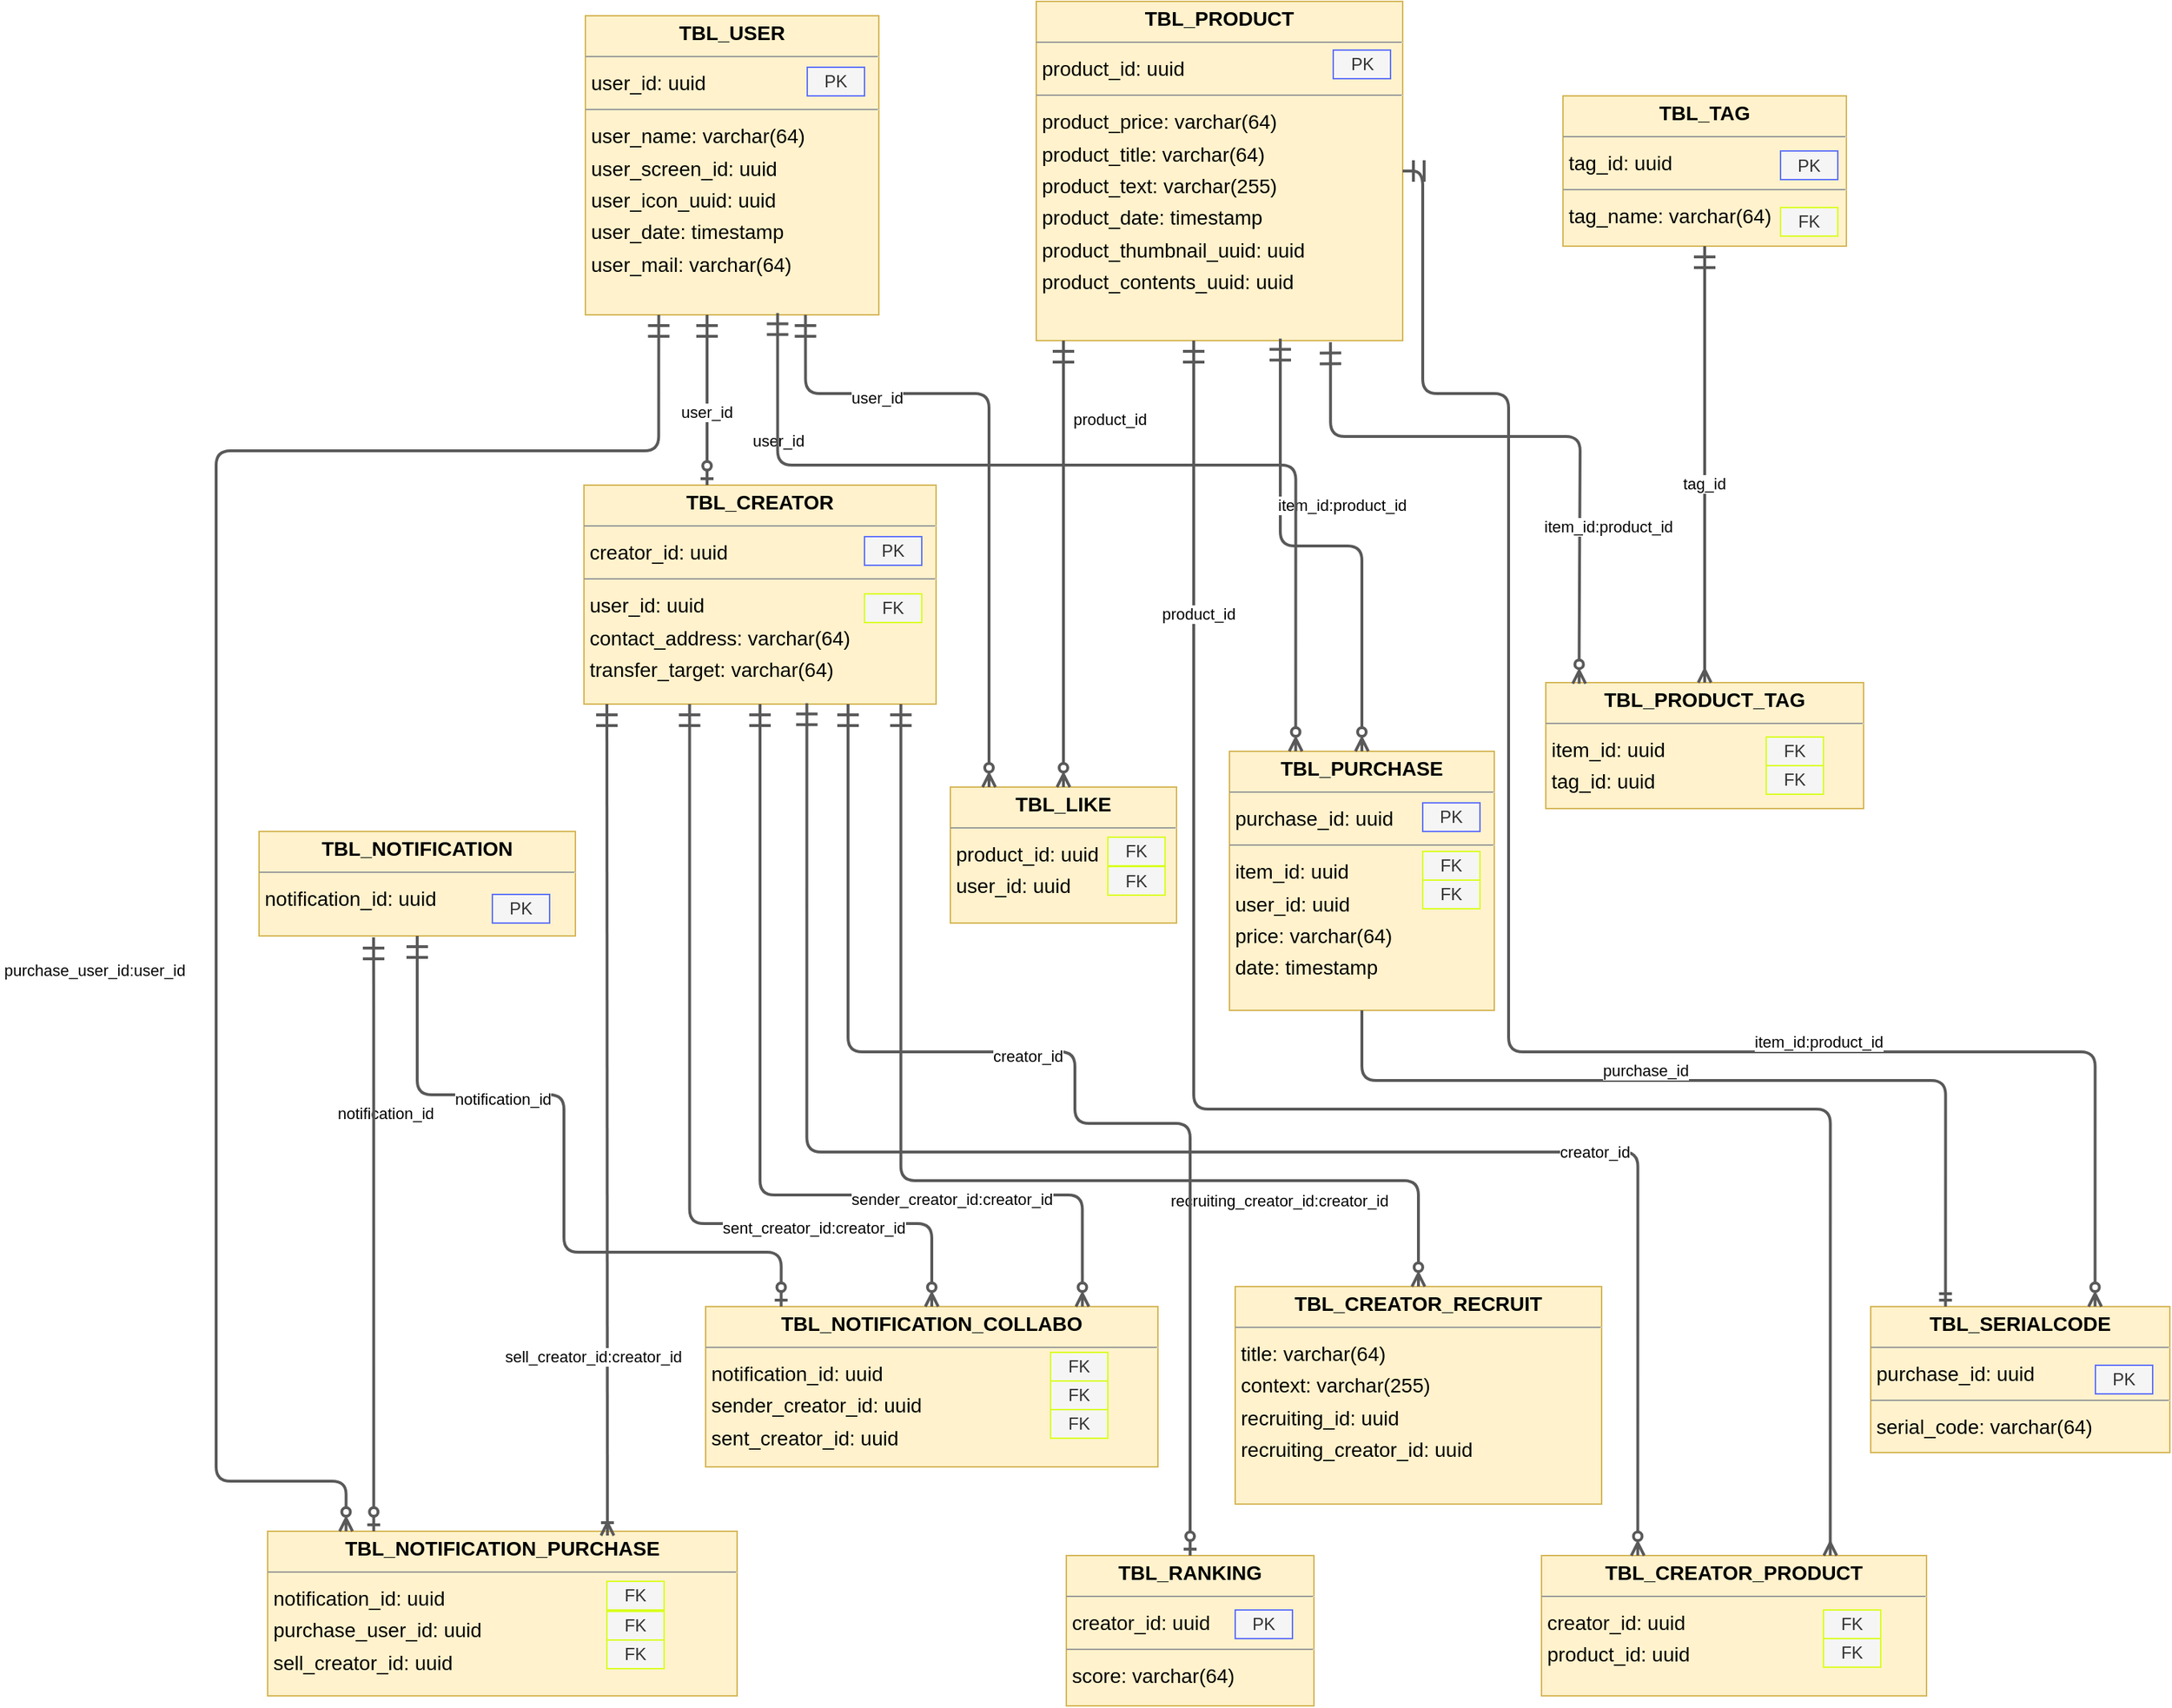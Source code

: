 <mxfile version="24.7.15">
  <diagram id="NGCb3gMb2G4KIHyLypqU" name="ページ1">
    <mxGraphModel dx="2395" dy="1395" grid="1" gridSize="10" guides="1" tooltips="1" connect="1" arrows="1" fold="1" page="0" pageScale="1" pageWidth="827" pageHeight="1169" background="none" math="0" shadow="0">
      <root>
        <mxCell id="0" />
        <mxCell id="1" parent="0" />
        <mxCell id="node12" value="&lt;p style=&quot;margin:0px;margin-top:4px;text-align:center;&quot;&gt;&lt;b&gt;TBL_CREATOR&lt;/b&gt;&lt;/p&gt;&lt;hr size=&quot;1&quot;/&gt;&lt;p style=&quot;margin:0 0 0 4px;line-height:1.6;&quot;&gt; creator_id: uuid&lt;/p&gt;&lt;hr size=&quot;1&quot;/&gt;&lt;p style=&quot;margin:0 0 0 4px;line-height:1.6;&quot;&gt; user_id: uuid&lt;br/&gt; contact_address: varchar(64)&lt;br/&gt; transfer_target: varchar(64)&lt;/p&gt;" style="verticalAlign=top;align=left;overflow=fill;fontSize=14;fontFamily=Helvetica;html=1;rounded=0;shadow=0;comic=0;labelBackgroundColor=none;strokeWidth=1;fillColor=#fff2cc;strokeColor=#d6b656;" parent="1" vertex="1">
          <mxGeometry x="64" y="224" width="246" height="153" as="geometry" />
        </mxCell>
        <mxCell id="node11" value="&lt;p style=&quot;margin:0px;margin-top:4px;text-align:center;&quot;&gt;&lt;b&gt;TBL_CREATOR_PRODUCT&lt;/b&gt;&lt;/p&gt;&lt;hr size=&quot;1&quot;/&gt;&lt;p style=&quot;margin:0 0 0 4px;line-height:1.6;&quot;&gt; creator_id: uuid&lt;br/&gt; product_id: uuid&lt;/p&gt;" style="verticalAlign=top;align=left;overflow=fill;fontSize=14;fontFamily=Helvetica;html=1;rounded=0;shadow=0;comic=0;labelBackgroundColor=none;strokeWidth=1;fillColor=#fff2cc;strokeColor=#d6b656;" parent="1" vertex="1">
          <mxGeometry x="733" y="972" width="269" height="98" as="geometry" />
        </mxCell>
        <mxCell id="node9" value="&lt;p style=&quot;margin:0px;margin-top:4px;text-align:center;&quot;&gt;&lt;b&gt;TBL_CREATOR_RECRUIT&lt;/b&gt;&lt;/p&gt;&lt;hr size=&quot;1&quot;/&gt;&lt;p style=&quot;margin:0 0 0 4px;line-height:1.6;&quot;&gt; title: varchar(64)&lt;br/&gt; context: varchar(255)&lt;br/&gt; recruiting_id: uuid&lt;br/&gt; recruiting_creator_id: uuid&lt;/p&gt;" style="verticalAlign=top;align=left;overflow=fill;fontSize=14;fontFamily=Helvetica;html=1;rounded=0;shadow=0;comic=0;labelBackgroundColor=none;strokeWidth=1;fillColor=#fff2cc;strokeColor=#d6b656;" parent="1" vertex="1">
          <mxGeometry x="519" y="784" width="256" height="152" as="geometry" />
        </mxCell>
        <mxCell id="node6" value="&lt;p style=&quot;margin:0px;margin-top:4px;text-align:center;&quot;&gt;&lt;b&gt;TBL_LIKE&lt;/b&gt;&lt;/p&gt;&lt;hr size=&quot;1&quot;/&gt;&lt;p style=&quot;margin:0 0 0 4px;line-height:1.6;&quot;&gt; product_id: uuid&lt;br/&gt; user_id: uuid&lt;/p&gt;" style="verticalAlign=top;align=left;overflow=fill;fontSize=14;fontFamily=Helvetica;html=1;rounded=0;shadow=0;comic=0;labelBackgroundColor=none;strokeWidth=1;fillColor=#fff2cc;strokeColor=#d6b656;" parent="1" vertex="1">
          <mxGeometry x="320" y="435" width="158" height="95" as="geometry" />
        </mxCell>
        <mxCell id="node5" value="&lt;p style=&quot;margin:0px;margin-top:4px;text-align:center;&quot;&gt;&lt;b&gt;TBL_NOTIFICATION&lt;/b&gt;&lt;/p&gt;&lt;hr size=&quot;1&quot;/&gt;&lt;p style=&quot;margin:0 0 0 4px;line-height:1.6;&quot;&gt; notification_id: uuid&lt;/p&gt;" style="verticalAlign=top;align=left;overflow=fill;fontSize=14;fontFamily=Helvetica;html=1;rounded=0;shadow=0;comic=0;labelBackgroundColor=none;strokeWidth=1;fillColor=#fff2cc;strokeColor=#d6b656;" parent="1" vertex="1">
          <mxGeometry x="-163" y="466" width="221" height="73" as="geometry" />
        </mxCell>
        <mxCell id="node4" value="&lt;p style=&quot;margin:0px;margin-top:4px;text-align:center;&quot;&gt;&lt;b&gt;TBL_NOTIFICATION_COLLABO&lt;/b&gt;&lt;/p&gt;&lt;hr size=&quot;1&quot;&gt;&lt;p style=&quot;margin:0 0 0 4px;line-height:1.6;&quot;&gt; notification_id: uuid&lt;/p&gt;&lt;p style=&quot;margin:0 0 0 4px;line-height:1.6;&quot;&gt; sender_creator_id: uuid&lt;br&gt; sent_creator_id: uuid&lt;/p&gt;" style="verticalAlign=top;align=left;overflow=fill;fontSize=14;fontFamily=Helvetica;html=1;rounded=0;shadow=0;comic=0;labelBackgroundColor=none;strokeWidth=1;fillColor=#fff2cc;strokeColor=#d6b656;" parent="1" vertex="1">
          <mxGeometry x="149" y="798" width="316" height="112" as="geometry" />
        </mxCell>
        <mxCell id="node10" value="&lt;p style=&quot;margin:0px;margin-top:4px;text-align:center;&quot;&gt;&lt;b&gt;TBL_NOTIFICATION_PURCHASE&lt;/b&gt;&lt;/p&gt;&lt;hr size=&quot;1&quot;&gt;&lt;p style=&quot;margin:0 0 0 4px;line-height:1.6;&quot;&gt; notification_id: uuid&lt;/p&gt;&lt;p style=&quot;margin:0 0 0 4px;line-height:1.6;&quot;&gt; purchase_user_id: uuid&lt;br&gt; sell_creator_id: uuid&lt;/p&gt;" style="verticalAlign=top;align=left;overflow=fill;fontSize=14;fontFamily=Helvetica;html=1;rounded=0;shadow=0;comic=0;labelBackgroundColor=none;strokeWidth=1;fillColor=#fff2cc;strokeColor=#d6b656;" parent="1" vertex="1">
          <mxGeometry x="-157" y="955" width="328" height="115" as="geometry" />
        </mxCell>
        <mxCell id="node2" value="&lt;p style=&quot;margin:0px;margin-top:4px;text-align:center;&quot;&gt;&lt;b&gt;TBL_PRODUCT&lt;/b&gt;&lt;/p&gt;&lt;hr size=&quot;1&quot;/&gt;&lt;p style=&quot;margin:0 0 0 4px;line-height:1.6;&quot;&gt; product_id: uuid&lt;/p&gt;&lt;hr size=&quot;1&quot;/&gt;&lt;p style=&quot;margin:0 0 0 4px;line-height:1.6;&quot;&gt; product_price: varchar(64)&lt;br/&gt; product_title: varchar(64)&lt;br/&gt; product_text: varchar(255)&lt;br/&gt; product_date: timestamp&lt;br/&gt; product_thumbnail_uuid: uuid&lt;br/&gt; product_contents_uuid: uuid&lt;/p&gt;" style="verticalAlign=top;align=left;overflow=fill;fontSize=14;fontFamily=Helvetica;html=1;rounded=0;shadow=0;comic=0;labelBackgroundColor=none;strokeWidth=1;fillColor=#fff2cc;strokeColor=#d6b656;" parent="1" vertex="1">
          <mxGeometry x="380" y="-114" width="256" height="237" as="geometry" />
        </mxCell>
        <mxCell id="node14" value="&lt;p style=&quot;margin:0px;margin-top:4px;text-align:center;&quot;&gt;&lt;b&gt;TBL_PRODUCT_TAG&lt;/b&gt;&lt;/p&gt;&lt;hr size=&quot;1&quot;/&gt;&lt;p style=&quot;margin:0 0 0 4px;line-height:1.6;&quot;&gt; item_id: uuid&lt;br/&gt; tag_id: uuid&lt;/p&gt;" style="verticalAlign=top;align=left;overflow=fill;fontSize=14;fontFamily=Helvetica;html=1;rounded=0;shadow=0;comic=0;labelBackgroundColor=none;strokeWidth=1;fillColor=#fff2cc;strokeColor=#d6b656;" parent="1" vertex="1">
          <mxGeometry x="736" y="362" width="222" height="88" as="geometry" />
        </mxCell>
        <mxCell id="node0" value="&lt;p style=&quot;margin:0px;margin-top:4px;text-align:center;&quot;&gt;&lt;b&gt;TBL_PURCHASE&lt;/b&gt;&lt;/p&gt;&lt;hr size=&quot;1&quot;&gt;&lt;p style=&quot;margin:0 0 0 4px;line-height:1.6;&quot;&gt; purchase_id: uuid&lt;/p&gt;&lt;hr size=&quot;1&quot;&gt;&lt;p style=&quot;margin:0 0 0 4px;line-height:1.6;&quot;&gt; item_id: uuid&lt;/p&gt;&lt;p style=&quot;margin:0 0 0 4px;line-height:1.6;&quot;&gt;user_id: uuid&lt;br&gt; price: varchar(64)&lt;br&gt; date: timestamp&lt;br&gt;&lt;/p&gt;" style="verticalAlign=top;align=left;overflow=fill;fontSize=14;fontFamily=Helvetica;html=1;rounded=0;shadow=0;comic=0;labelBackgroundColor=none;strokeWidth=1;fillColor=#fff2cc;strokeColor=#d6b656;" parent="1" vertex="1">
          <mxGeometry x="515" y="410" width="185" height="181" as="geometry" />
        </mxCell>
        <mxCell id="node3" value="&lt;p style=&quot;margin:0px;margin-top:4px;text-align:center;&quot;&gt;&lt;b&gt;TBL_RANKING&lt;/b&gt;&lt;/p&gt;&lt;hr size=&quot;1&quot;/&gt;&lt;p style=&quot;margin:0 0 0 4px;line-height:1.6;&quot;&gt; creator_id: uuid&lt;/p&gt;&lt;hr size=&quot;1&quot;/&gt;&lt;p style=&quot;margin:0 0 0 4px;line-height:1.6;&quot;&gt; score: varchar(64)&lt;/p&gt;" style="verticalAlign=top;align=left;overflow=fill;fontSize=14;fontFamily=Helvetica;html=1;rounded=0;shadow=0;comic=0;labelBackgroundColor=none;strokeWidth=1;fillColor=#fff2cc;strokeColor=#d6b656;" parent="1" vertex="1">
          <mxGeometry x="401" y="972" width="173" height="105" as="geometry" />
        </mxCell>
        <mxCell id="node8" value="&lt;p style=&quot;margin:0px;margin-top:4px;text-align:center;&quot;&gt;&lt;b&gt;TBL_SERIALCODE&lt;/b&gt;&lt;/p&gt;&lt;hr size=&quot;1&quot;&gt;&lt;p style=&quot;margin:0 0 0 4px;line-height:1.6;&quot;&gt; purchase_id: uuid&lt;br&gt;&lt;/p&gt;&lt;hr size=&quot;1&quot;&gt;&lt;p style=&quot;margin:0 0 0 4px;line-height:1.6;&quot;&gt; serial_code: varchar(64)&lt;/p&gt;" style="verticalAlign=top;align=left;overflow=fill;fontSize=14;fontFamily=Helvetica;html=1;rounded=0;shadow=0;comic=0;labelBackgroundColor=none;strokeWidth=1;fillColor=#fff2cc;strokeColor=#d6b656;" parent="1" vertex="1">
          <mxGeometry x="963" y="798" width="209" height="102" as="geometry" />
        </mxCell>
        <mxCell id="node7" value="&lt;p style=&quot;margin:0px;margin-top:4px;text-align:center;&quot;&gt;&lt;b&gt;TBL_TAG&lt;/b&gt;&lt;/p&gt;&lt;hr size=&quot;1&quot;/&gt;&lt;p style=&quot;margin:0 0 0 4px;line-height:1.6;&quot;&gt; tag_id: uuid&lt;/p&gt;&lt;hr size=&quot;1&quot;/&gt;&lt;p style=&quot;margin:0 0 0 4px;line-height:1.6;&quot;&gt; tag_name: varchar(64)&lt;/p&gt;" style="verticalAlign=top;align=left;overflow=fill;fontSize=14;fontFamily=Helvetica;html=1;rounded=0;shadow=0;comic=0;labelBackgroundColor=none;strokeWidth=1;fillColor=#fff2cc;strokeColor=#d6b656;" parent="1" vertex="1">
          <mxGeometry x="748" y="-48" width="198" height="105" as="geometry" />
        </mxCell>
        <mxCell id="node13" value="&lt;p style=&quot;margin:0px;margin-top:4px;text-align:center;&quot;&gt;&lt;b&gt;TBL_USER&lt;/b&gt;&lt;/p&gt;&lt;hr size=&quot;1&quot;/&gt;&lt;p style=&quot;margin:0 0 0 4px;line-height:1.6;&quot;&gt; user_id: uuid&lt;/p&gt;&lt;hr size=&quot;1&quot;/&gt;&lt;p style=&quot;margin:0 0 0 4px;line-height:1.6;&quot;&gt; user_name: varchar(64)&lt;br/&gt; user_screen_id: uuid&lt;br/&gt; user_icon_uuid: uuid&lt;br/&gt; user_date: timestamp&lt;br/&gt; user_mail: varchar(64)&lt;/p&gt;" style="verticalAlign=top;align=left;overflow=fill;fontSize=14;fontFamily=Helvetica;html=1;rounded=0;shadow=0;comic=0;labelBackgroundColor=none;strokeWidth=1;fillColor=#fff2cc;strokeColor=#d6b656;" parent="1" vertex="1">
          <mxGeometry x="65" y="-104" width="205" height="209" as="geometry" />
        </mxCell>
        <mxCell id="edge15" value="" style="html=1;rounded=1;edgeStyle=orthogonalEdgeStyle;dashed=0;startArrow=ERzeroToOne;endArrow=ERmandOne;endSize=12;strokeColor=#595959;startFill=0;endFill=0;strokeWidth=2;" parent="1" source="node12" target="node13" edge="1">
          <mxGeometry width="50" height="50" relative="1" as="geometry">
            <Array as="points">
              <mxPoint x="150" y="150" />
              <mxPoint x="150" y="150" />
            </Array>
            <mxPoint x="149.004" y="218.847" as="sourcePoint" />
            <mxPoint x="150.7" y="105" as="targetPoint" />
          </mxGeometry>
        </mxCell>
        <mxCell id="label92" value="user_id" style="edgeLabel;resizable=0;html=1;align=left;verticalAlign=top;strokeColor=default;" parent="edge15" vertex="1" connectable="0">
          <mxGeometry x="180" y="180" as="geometry" />
        </mxCell>
        <mxCell id="edge8" value="" style="html=1;rounded=1;edgeStyle=orthogonalEdgeStyle;dashed=0;startArrow=ERzeroToMany;endArrow=ERmandOne;endSize=12;strokeColor=#595959;exitX=0.250;exitY=0.000;exitDx=0;exitDy=0;entryX=0.633;entryY=0.996;entryDx=0;entryDy=0;entryPerimeter=0;startFill=0;endFill=0;strokeWidth=2;" parent="1" source="node11" target="node12" edge="1">
          <mxGeometry width="50" height="50" relative="1" as="geometry">
            <Array as="points">
              <mxPoint x="800" y="690" />
              <mxPoint x="220" y="690" />
            </Array>
          </mxGeometry>
        </mxCell>
        <mxCell id="label50" value="" style="edgeLabel;resizable=0;html=1;align=left;verticalAlign=top;strokeColor=default;" parent="edge8" vertex="1" connectable="0">
          <mxGeometry x="348" y="590" as="geometry" />
        </mxCell>
        <mxCell id="P6jVHbMCQFF0vWmciNU3-11" value="&lt;span style=&quot;text-align: left;&quot;&gt;creator_id&lt;/span&gt;" style="edgeLabel;html=1;align=center;verticalAlign=middle;resizable=0;points=[];" parent="edge8" vertex="1" connectable="0">
          <mxGeometry x="-0.468" relative="1" as="geometry">
            <mxPoint as="offset" />
          </mxGeometry>
        </mxCell>
        <mxCell id="edge2" value="" style="html=1;rounded=1;edgeStyle=orthogonalEdgeStyle;dashed=0;startArrow=ERmany;endArrow=ERmandOne;endSize=12;strokeColor=#595959;exitX=0.750;exitY=0.000;exitDx=0;exitDy=0;endFill=0;startFill=0;strokeWidth=2;" parent="1" source="node11" target="node2" edge="1">
          <mxGeometry width="50" height="50" relative="1" as="geometry">
            <Array as="points">
              <mxPoint x="935" y="660" />
              <mxPoint x="490" y="660" />
            </Array>
            <mxPoint x="490" y="120" as="targetPoint" />
          </mxGeometry>
        </mxCell>
        <mxCell id="label14" value="product_id" style="edgeLabel;resizable=0;html=1;align=left;verticalAlign=top;strokeColor=default;" parent="edge2" vertex="1" connectable="0">
          <mxGeometry x="466" y="300.5" as="geometry" />
        </mxCell>
        <mxCell id="edge12" value="" style="html=1;rounded=1;edgeStyle=orthogonalEdgeStyle;dashed=0;startArrow=ERzeroToMany;endArrow=ERmandOne;endSize=12;strokeColor=#595959;exitX=0.500;exitY=0.000;exitDx=0;exitDy=0;entryX=0.900;entryY=1.000;entryDx=0;entryDy=0;endFill=0;startFill=0;strokeWidth=2;" parent="1" source="node9" target="node12" edge="1">
          <mxGeometry width="50" height="50" relative="1" as="geometry">
            <Array as="points">
              <mxPoint x="647" y="710" />
              <mxPoint x="285" y="710" />
            </Array>
          </mxGeometry>
        </mxCell>
        <mxCell id="label74" value="recruiting_creator_id:creator_id" style="edgeLabel;resizable=0;html=1;align=left;verticalAlign=top;strokeColor=default;" parent="edge12" vertex="1" connectable="0">
          <mxGeometry x="472" y="711" as="geometry" />
        </mxCell>
        <mxCell id="edge11" value="" style="html=1;rounded=1;edgeStyle=orthogonalEdgeStyle;dashed=0;startArrow=ERzeroToMany;endArrow=ERmandOne;endSize=12;strokeColor=#595959;startFill=0;endFill=0;strokeWidth=2;" parent="1" source="node6" target="node2" edge="1">
          <mxGeometry width="50" height="50" relative="1" as="geometry">
            <Array as="points">
              <mxPoint x="399" y="5" />
            </Array>
            <mxPoint x="430" y="120" as="targetPoint" />
          </mxGeometry>
        </mxCell>
        <mxCell id="label68" value="product_id" style="edgeLabel;resizable=0;html=1;align=left;verticalAlign=top;strokeColor=default;" parent="edge11" vertex="1" connectable="0">
          <mxGeometry x="401" y="123" as="geometry">
            <mxPoint x="3" y="42" as="offset" />
          </mxGeometry>
        </mxCell>
        <mxCell id="edge17" value="" style="html=1;rounded=1;edgeStyle=orthogonalEdgeStyle;dashed=0;startArrow=ERzeroToMany;endArrow=ERmandOne;endSize=12;strokeColor=#595959;entryX=0.750;entryY=1.000;entryDx=0;entryDy=0;endFill=0;startFill=0;strokeWidth=2;" parent="1" source="node6" target="node13" edge="1">
          <mxGeometry width="50" height="50" relative="1" as="geometry">
            <Array as="points">
              <mxPoint x="347" y="160" />
              <mxPoint x="219" y="160" />
            </Array>
          </mxGeometry>
        </mxCell>
        <mxCell id="label104" value="user_id" style="edgeLabel;resizable=0;html=1;align=left;verticalAlign=top;strokeColor=default;" parent="edge17" vertex="1" connectable="0">
          <mxGeometry x="130" y="160" as="geometry" />
        </mxCell>
        <mxCell id="edge0" value="" style="html=1;rounded=1;edgeStyle=orthogonalEdgeStyle;dashed=0;startArrow=ERzeroToMany;endArrow=ERmandOne;endSize=12;strokeColor=#595959;exitX=0.500;exitY=0.000;exitDx=0;exitDy=0;entryX=0.300;entryY=1.000;entryDx=0;entryDy=0;endFill=0;startFill=0;strokeWidth=2;" parent="1" source="node4" target="node12" edge="1">
          <mxGeometry width="50" height="50" relative="1" as="geometry">
            <Array as="points">
              <mxPoint x="307" y="740" />
              <mxPoint x="138" y="740" />
            </Array>
          </mxGeometry>
        </mxCell>
        <mxCell id="label2" value="sent_creator_id:creator_id" style="edgeLabel;resizable=0;html=1;align=left;verticalAlign=top;strokeColor=default;" parent="edge0" vertex="1" connectable="0">
          <mxGeometry x="159" y="730" as="geometry" />
        </mxCell>
        <mxCell id="edge3" value="" style="html=1;rounded=1;edgeStyle=orthogonalEdgeStyle;dashed=0;startArrow=ERzeroToMany;endArrow=ERmandOne;endSize=12;strokeColor=#595959;exitX=0.833;exitY=0.000;exitDx=0;exitDy=0;entryX=0.500;entryY=1.000;entryDx=0;entryDy=0;startFill=0;endFill=0;strokeWidth=2;" parent="1" source="node4" target="node12" edge="1">
          <mxGeometry width="50" height="50" relative="1" as="geometry">
            <Array as="points">
              <mxPoint x="412" y="720" />
              <mxPoint x="187" y="720" />
            </Array>
          </mxGeometry>
        </mxCell>
        <mxCell id="label20" value="sender_creator_id:creator_id" style="edgeLabel;resizable=0;html=1;align=left;verticalAlign=top;strokeColor=default;" parent="edge3" vertex="1" connectable="0">
          <mxGeometry x="249" y="710" as="geometry" />
        </mxCell>
        <mxCell id="edge6" value="" style="html=1;rounded=1;edgeStyle=orthogonalEdgeStyle;dashed=0;startArrow=ERzeroToOne;endArrow=ERmandOne;endSize=12;strokeColor=#595959;exitX=0.167;exitY=0.000;exitDx=0;exitDy=0;entryX=0.500;entryY=1.000;entryDx=0;entryDy=0;startFill=0;endFill=0;strokeWidth=2;" parent="1" source="node4" target="node5" edge="1">
          <mxGeometry width="50" height="50" relative="1" as="geometry">
            <Array as="points">
              <mxPoint x="202" y="760" />
              <mxPoint x="50" y="760" />
              <mxPoint x="50" y="650" />
              <mxPoint x="-52" y="650" />
            </Array>
          </mxGeometry>
        </mxCell>
        <mxCell id="label38" value="notification_id" style="edgeLabel;resizable=0;html=1;align=left;verticalAlign=top;strokeColor=default;" parent="edge6" vertex="1" connectable="0">
          <mxGeometry x="-110" y="650" as="geometry" />
        </mxCell>
        <mxCell id="edge16" value="" style="html=1;rounded=1;edgeStyle=orthogonalEdgeStyle;dashed=0;startArrow=ERoneToMany;endArrow=ERmandOne;endSize=12;strokeColor=#595959;exitX=0.75;exitY=0;exitDx=0;exitDy=0;entryX=0.100;entryY=1.000;entryDx=0;entryDy=0;startFill=0;endFill=0;strokeWidth=2;" parent="1" edge="1">
          <mxGeometry width="50" height="50" relative="1" as="geometry">
            <Array as="points">
              <mxPoint x="80.4" y="958" />
            </Array>
            <mxPoint x="80.4" y="958" as="sourcePoint" />
            <mxPoint x="80.0" y="377.0" as="targetPoint" />
          </mxGeometry>
        </mxCell>
        <mxCell id="label98" value="sell_creator_id:creator_id" style="edgeLabel;resizable=0;html=1;align=left;verticalAlign=top;strokeColor=default;" parent="edge16" vertex="1" connectable="0">
          <mxGeometry x="7" y="820" as="geometry" />
        </mxCell>
        <mxCell id="edge1" value="" style="html=1;rounded=1;edgeStyle=orthogonalEdgeStyle;dashed=0;startArrow=ERzeroToOne;endArrow=ERmandOne;endSize=12;strokeColor=#595959;exitX=0.226;exitY=0;exitDx=0;exitDy=0;exitPerimeter=0;startFill=0;endFill=0;strokeWidth=2;" parent="1" source="node10" edge="1">
          <mxGeometry width="50" height="50" relative="1" as="geometry">
            <Array as="points">
              <mxPoint x="-83" y="580" />
              <mxPoint x="-83" y="580" />
            </Array>
            <mxPoint x="-80" y="730" as="sourcePoint" />
            <mxPoint x="-83" y="540" as="targetPoint" />
          </mxGeometry>
        </mxCell>
        <mxCell id="label8" value="notification_id" style="edgeLabel;resizable=0;html=1;align=left;verticalAlign=top;strokeColor=default;" parent="edge1" vertex="1" connectable="0">
          <mxGeometry x="-28" y="640" as="geometry" />
        </mxCell>
        <mxCell id="edge13" value="" style="html=1;rounded=1;edgeStyle=orthogonalEdgeStyle;dashed=0;startArrow=ERzeroToMany;endArrow=ERmandOne;endSize=12;strokeColor=#595959;exitX=0.167;exitY=0.000;exitDx=0;exitDy=0;entryX=0.250;entryY=1.000;entryDx=0;entryDy=0;endFill=0;startFill=0;strokeWidth=2;" parent="1" source="node10" target="node13" edge="1">
          <mxGeometry width="50" height="50" relative="1" as="geometry">
            <Array as="points">
              <mxPoint x="-102" y="920" />
              <mxPoint x="-193" y="920" />
              <mxPoint x="-193" y="200" />
              <mxPoint x="116" y="200" />
            </Array>
          </mxGeometry>
        </mxCell>
        <mxCell id="label80" value="purchase_user_id:user_id" style="edgeLabel;resizable=0;html=1;align=left;verticalAlign=top;strokeColor=default;" parent="edge13" vertex="1" connectable="0">
          <mxGeometry x="-343" y="550" as="geometry" />
        </mxCell>
        <mxCell id="edge10" value="" style="html=1;rounded=1;edgeStyle=orthogonalEdgeStyle;dashed=0;startArrow=ERzeroToMany;endArrow=ERmandOne;endSize=12;strokeColor=#595959;entryX=0.803;entryY=1.005;entryDx=0;entryDy=0;endFill=0;startFill=0;exitX=0.105;exitY=0.008;exitDx=0;exitDy=0;exitPerimeter=0;entryPerimeter=0;strokeWidth=2;" parent="1" source="node14" target="node2" edge="1">
          <mxGeometry width="50" height="50" relative="1" as="geometry">
            <Array as="points">
              <mxPoint x="759" y="340" />
              <mxPoint x="760" y="190" />
              <mxPoint x="625" y="190" />
            </Array>
            <mxPoint x="760" y="340" as="sourcePoint" />
          </mxGeometry>
        </mxCell>
        <mxCell id="edge18" value="" style="html=1;rounded=1;edgeStyle=orthogonalEdgeStyle;dashed=0;startArrow=ERmany;endArrow=ERmandOne;endSize=12;strokeColor=#595959;exitX=0.5;exitY=0;exitDx=0;exitDy=0;entryX=0.500;entryY=1.000;entryDx=0;entryDy=0;endFill=0;startFill=0;strokeWidth=2;" parent="1" source="node14" target="node7" edge="1">
          <mxGeometry width="50" height="50" relative="1" as="geometry">
            <Array as="points">
              <mxPoint x="847" y="273" />
            </Array>
          </mxGeometry>
        </mxCell>
        <mxCell id="label110" value="tag_id" style="edgeLabel;resizable=0;html=1;align=left;verticalAlign=top;strokeColor=default;" parent="edge18" vertex="1" connectable="0">
          <mxGeometry x="830" y="210" as="geometry" />
        </mxCell>
        <mxCell id="edge5" value="" style="html=1;rounded=1;edgeStyle=orthogonalEdgeStyle;dashed=0;startArrow=ERzeroToMany;endArrow=ERmandOne;endSize=12;strokeColor=#595959;entryX=0.666;entryY=0.994;entryDx=0;entryDy=0;entryPerimeter=0;startFill=0;endFill=0;strokeWidth=2;" parent="1" source="node0" target="node2" edge="1">
          <mxGeometry width="50" height="50" relative="1" as="geometry">
            <Array as="points" />
            <mxPoint x="590" y="150" as="targetPoint" />
          </mxGeometry>
        </mxCell>
        <mxCell id="label32" value="item_id:product_id" style="edgeLabel;resizable=0;html=1;align=left;verticalAlign=top;strokeColor=default;" parent="edge5" vertex="1" connectable="0">
          <mxGeometry x="547" y="225" as="geometry" />
        </mxCell>
        <mxCell id="edge7" value="" style="html=1;rounded=1;edgeStyle=orthogonalEdgeStyle;dashed=0;startArrow=ERzeroToMany;endArrow=ERmandOne;endSize=12;strokeColor=#595959;exitX=0.250;exitY=0.000;exitDx=0;exitDy=0;entryX=0.655;entryY=0.994;entryDx=0;entryDy=0;entryPerimeter=0;startFill=0;endFill=0;strokeWidth=2;" parent="1" source="node0" target="node13" edge="1">
          <mxGeometry width="50" height="50" relative="1" as="geometry">
            <Array as="points">
              <mxPoint x="561" y="210" />
              <mxPoint x="199" y="210" />
            </Array>
            <mxPoint x="200" y="110" as="targetPoint" />
          </mxGeometry>
        </mxCell>
        <mxCell id="label44" value="user_id" style="edgeLabel;resizable=0;html=1;align=left;verticalAlign=top;strokeColor=default;" parent="edge7" vertex="1" connectable="0">
          <mxGeometry x="249" y="150" as="geometry" />
        </mxCell>
        <mxCell id="edge14" value="" style="html=1;rounded=1;edgeStyle=orthogonalEdgeStyle;dashed=0;startArrow=ERzeroToOne;endArrow=ERmandOne;endSize=12;strokeColor=#595959;exitX=0.500;exitY=0.000;exitDx=0;exitDy=0;entryX=0.75;entryY=1;entryDx=0;entryDy=0;startFill=0;endFill=0;strokeWidth=2;" parent="1" source="node3" target="node12" edge="1">
          <mxGeometry width="50" height="50" relative="1" as="geometry">
            <Array as="points">
              <mxPoint x="488" y="670" />
              <mxPoint x="407" y="670" />
              <mxPoint x="407" y="620" />
              <mxPoint x="249" y="620" />
            </Array>
          </mxGeometry>
        </mxCell>
        <mxCell id="label86" value="creator_id" style="edgeLabel;resizable=0;html=1;align=left;verticalAlign=top;strokeColor=default;" parent="edge14" vertex="1" connectable="0">
          <mxGeometry x="348" y="610" as="geometry" />
        </mxCell>
        <mxCell id="edge4" value="" style="html=1;rounded=1;edgeStyle=orthogonalEdgeStyle;dashed=0;startArrow=ERzeroToMany;endArrow=ERmandOne;endSize=12;strokeColor=#595959;exitX=0.750;exitY=0.000;exitDx=0;exitDy=0;endFill=0;startFill=0;strokeWidth=2;" parent="1" source="node8" target="node2" edge="1">
          <mxGeometry width="50" height="50" relative="1" as="geometry">
            <Array as="points">
              <mxPoint x="1120" y="620" />
              <mxPoint x="710" y="620" />
              <mxPoint x="710" y="160" />
              <mxPoint x="650" y="160" />
            </Array>
            <mxPoint x="650" y="119" as="targetPoint" />
          </mxGeometry>
        </mxCell>
        <mxCell id="label26" value="item_id:product_id" style="edgeLabel;resizable=0;html=1;align=left;verticalAlign=top;strokeColor=default;" parent="edge4" vertex="1" connectable="0">
          <mxGeometry x="733" y="240" as="geometry" />
        </mxCell>
        <mxCell id="edge9" value="" style="html=1;rounded=1;edgeStyle=orthogonalEdgeStyle;dashed=0;startArrow=ERmandOne;endArrow=none;endSize=12;strokeColor=#595959;exitX=0.250;exitY=0.000;exitDx=0;exitDy=0;entryX=0.500;entryY=1.000;entryDx=0;entryDy=0;startFill=0;endFill=0;strokeWidth=2;" parent="1" source="node8" target="node0" edge="1">
          <mxGeometry width="50" height="50" relative="1" as="geometry">
            <Array as="points">
              <mxPoint x="1015" y="640" />
              <mxPoint x="607" y="640" />
            </Array>
          </mxGeometry>
        </mxCell>
        <mxCell id="label56" value="purchase_id" style="edgeLabel;resizable=0;html=1;align=left;verticalAlign=top;strokeColor=default;" parent="edge9" vertex="1" connectable="0">
          <mxGeometry x="774" y="620" as="geometry" />
        </mxCell>
        <mxCell id="P6jVHbMCQFF0vWmciNU3-5" value="item_id:product_id" style="edgeLabel;resizable=0;html=1;align=left;verticalAlign=top;strokeColor=default;" parent="1" vertex="1" connectable="0">
          <mxGeometry x="880" y="600" as="geometry" />
        </mxCell>
        <mxCell id="xwf1fL9pDZimZe9CX30A-3" value="PK" style="text;html=1;align=center;verticalAlign=middle;whiteSpace=wrap;rounded=0;fillColor=#f5f5f5;strokeColor=#6072fb;fontColor=#333333;" parent="1" vertex="1">
          <mxGeometry x="220" y="-68" width="40" height="20" as="geometry" />
        </mxCell>
        <mxCell id="xwf1fL9pDZimZe9CX30A-4" value="PK" style="text;html=1;align=center;verticalAlign=middle;whiteSpace=wrap;rounded=0;fillColor=#f5f5f5;strokeColor=#6072fb;fontColor=#333333;" parent="1" vertex="1">
          <mxGeometry x="587.5" y="-80" width="40" height="20" as="geometry" />
        </mxCell>
        <mxCell id="xwf1fL9pDZimZe9CX30A-5" value="PK" style="text;html=1;align=center;verticalAlign=middle;whiteSpace=wrap;rounded=0;fillColor=#f5f5f5;strokeColor=#6072fb;fontColor=#333333;" parent="1" vertex="1">
          <mxGeometry x="900" y="-9.5" width="40" height="20" as="geometry" />
        </mxCell>
        <mxCell id="xwf1fL9pDZimZe9CX30A-6" value="PK" style="text;html=1;align=center;verticalAlign=middle;whiteSpace=wrap;rounded=0;fillColor=#f5f5f5;strokeColor=#6072fb;fontColor=#333333;" parent="1" vertex="1">
          <mxGeometry x="650" y="446" width="40" height="20" as="geometry" />
        </mxCell>
        <mxCell id="xwf1fL9pDZimZe9CX30A-7" value="PK" style="text;html=1;align=center;verticalAlign=middle;whiteSpace=wrap;rounded=0;fillColor=#f5f5f5;strokeColor=#6072fb;fontColor=#333333;" parent="1" vertex="1">
          <mxGeometry y="510" width="40" height="20" as="geometry" />
        </mxCell>
        <mxCell id="xwf1fL9pDZimZe9CX30A-8" value="PK" style="text;html=1;align=center;verticalAlign=middle;whiteSpace=wrap;rounded=0;fillColor=#f5f5f5;strokeColor=#6072fb;fontColor=#333333;" parent="1" vertex="1">
          <mxGeometry x="519" y="1010" width="40" height="20" as="geometry" />
        </mxCell>
        <mxCell id="xwf1fL9pDZimZe9CX30A-9" value="PK" style="text;html=1;align=center;verticalAlign=middle;whiteSpace=wrap;rounded=0;fillColor=#f5f5f5;strokeColor=#6072fb;fontColor=#333333;" parent="1" vertex="1">
          <mxGeometry x="1120" y="839" width="40" height="20" as="geometry" />
        </mxCell>
        <mxCell id="xwf1fL9pDZimZe9CX30A-10" value="PK" style="text;html=1;align=center;verticalAlign=middle;whiteSpace=wrap;rounded=0;fillColor=#f5f5f5;strokeColor=#6072fb;fontColor=#333333;" parent="1" vertex="1">
          <mxGeometry x="260" y="260" width="40" height="20" as="geometry" />
        </mxCell>
        <mxCell id="xwf1fL9pDZimZe9CX30A-11" value="FK" style="text;html=1;align=center;verticalAlign=middle;whiteSpace=wrap;rounded=0;fillColor=#f5f5f5;strokeColor=#d9fe20;fontColor=#333333;" parent="1" vertex="1">
          <mxGeometry x="890" y="400" width="40" height="20" as="geometry" />
        </mxCell>
        <mxCell id="xwf1fL9pDZimZe9CX30A-12" value="FK" style="text;html=1;align=center;verticalAlign=middle;whiteSpace=wrap;rounded=0;fillColor=#f5f5f5;strokeColor=#d9fe20;fontColor=#333333;" parent="1" vertex="1">
          <mxGeometry x="890" y="420" width="40" height="20" as="geometry" />
        </mxCell>
        <mxCell id="xwf1fL9pDZimZe9CX30A-13" value="FK" style="text;html=1;align=center;verticalAlign=middle;whiteSpace=wrap;rounded=0;fillColor=#f5f5f5;strokeColor=#d9fe20;fontColor=#333333;" parent="1" vertex="1">
          <mxGeometry x="900" y="30" width="40" height="20" as="geometry" />
        </mxCell>
        <mxCell id="xwf1fL9pDZimZe9CX30A-16" value="FK" style="text;html=1;align=center;verticalAlign=middle;whiteSpace=wrap;rounded=0;fillColor=#f5f5f5;strokeColor=#d9fe20;fontColor=#333333;" parent="1" vertex="1">
          <mxGeometry x="650" y="480" width="40" height="20" as="geometry" />
        </mxCell>
        <mxCell id="xwf1fL9pDZimZe9CX30A-17" value="FK" style="text;html=1;align=center;verticalAlign=middle;whiteSpace=wrap;rounded=0;fillColor=#f5f5f5;strokeColor=#d9fe20;fontColor=#333333;" parent="1" vertex="1">
          <mxGeometry x="650" y="500" width="40" height="20" as="geometry" />
        </mxCell>
        <mxCell id="xwf1fL9pDZimZe9CX30A-19" value="FK" style="text;html=1;align=center;verticalAlign=middle;whiteSpace=wrap;rounded=0;fillColor=#f5f5f5;strokeColor=#d9fe20;fontColor=#333333;" parent="1" vertex="1">
          <mxGeometry x="430" y="470" width="40" height="20" as="geometry" />
        </mxCell>
        <mxCell id="xwf1fL9pDZimZe9CX30A-20" value="FK" style="text;html=1;align=center;verticalAlign=middle;whiteSpace=wrap;rounded=0;fillColor=#f5f5f5;strokeColor=#d9fe20;fontColor=#333333;" parent="1" vertex="1">
          <mxGeometry x="430" y="490.5" width="40" height="20" as="geometry" />
        </mxCell>
        <mxCell id="xwf1fL9pDZimZe9CX30A-21" value="FK" style="text;html=1;align=center;verticalAlign=middle;whiteSpace=wrap;rounded=0;fillColor=#f5f5f5;strokeColor=#d9fe20;fontColor=#333333;" parent="1" vertex="1">
          <mxGeometry x="260" y="300" width="40" height="20" as="geometry" />
        </mxCell>
        <mxCell id="xwf1fL9pDZimZe9CX30A-22" value="FK" style="text;html=1;align=center;verticalAlign=middle;whiteSpace=wrap;rounded=0;fillColor=#f5f5f5;strokeColor=#d9fe20;fontColor=#333333;" parent="1" vertex="1">
          <mxGeometry x="930" y="1010" width="40" height="20" as="geometry" />
        </mxCell>
        <mxCell id="xwf1fL9pDZimZe9CX30A-23" value="FK" style="text;html=1;align=center;verticalAlign=middle;whiteSpace=wrap;rounded=0;fillColor=#f5f5f5;strokeColor=#d9fe20;fontColor=#333333;" parent="1" vertex="1">
          <mxGeometry x="930" y="1030" width="40" height="20" as="geometry" />
        </mxCell>
        <mxCell id="xwf1fL9pDZimZe9CX30A-24" value="FK" style="text;html=1;align=center;verticalAlign=middle;whiteSpace=wrap;rounded=0;fillColor=#f5f5f5;strokeColor=#d9fe20;fontColor=#333333;" parent="1" vertex="1">
          <mxGeometry x="80" y="990" width="40" height="20" as="geometry" />
        </mxCell>
        <mxCell id="xwf1fL9pDZimZe9CX30A-25" value="FK" style="text;html=1;align=center;verticalAlign=middle;whiteSpace=wrap;rounded=0;fillColor=#f5f5f5;strokeColor=#d9fe20;fontColor=#333333;" parent="1" vertex="1">
          <mxGeometry x="80" y="1011" width="40" height="20" as="geometry" />
        </mxCell>
        <mxCell id="xwf1fL9pDZimZe9CX30A-26" value="FK" style="text;html=1;align=center;verticalAlign=middle;whiteSpace=wrap;rounded=0;fillColor=#f5f5f5;strokeColor=#d9fe20;fontColor=#333333;" parent="1" vertex="1">
          <mxGeometry x="80" y="1031" width="40" height="20" as="geometry" />
        </mxCell>
        <mxCell id="xwf1fL9pDZimZe9CX30A-27" value="FK" style="text;html=1;align=center;verticalAlign=middle;whiteSpace=wrap;rounded=0;fillColor=#f5f5f5;strokeColor=#d9fe20;fontColor=#333333;" parent="1" vertex="1">
          <mxGeometry x="390" y="830" width="40" height="20" as="geometry" />
        </mxCell>
        <mxCell id="xwf1fL9pDZimZe9CX30A-28" value="FK" style="text;html=1;align=center;verticalAlign=middle;whiteSpace=wrap;rounded=0;fillColor=#f5f5f5;strokeColor=#d9fe20;fontColor=#333333;" parent="1" vertex="1">
          <mxGeometry x="390" y="850" width="40" height="20" as="geometry" />
        </mxCell>
        <mxCell id="xwf1fL9pDZimZe9CX30A-29" value="FK" style="text;html=1;align=center;verticalAlign=middle;whiteSpace=wrap;rounded=0;fillColor=#f5f5f5;strokeColor=#d9fe20;fontColor=#333333;" parent="1" vertex="1">
          <mxGeometry x="390" y="870" width="40" height="20" as="geometry" />
        </mxCell>
      </root>
    </mxGraphModel>
  </diagram>
</mxfile>
